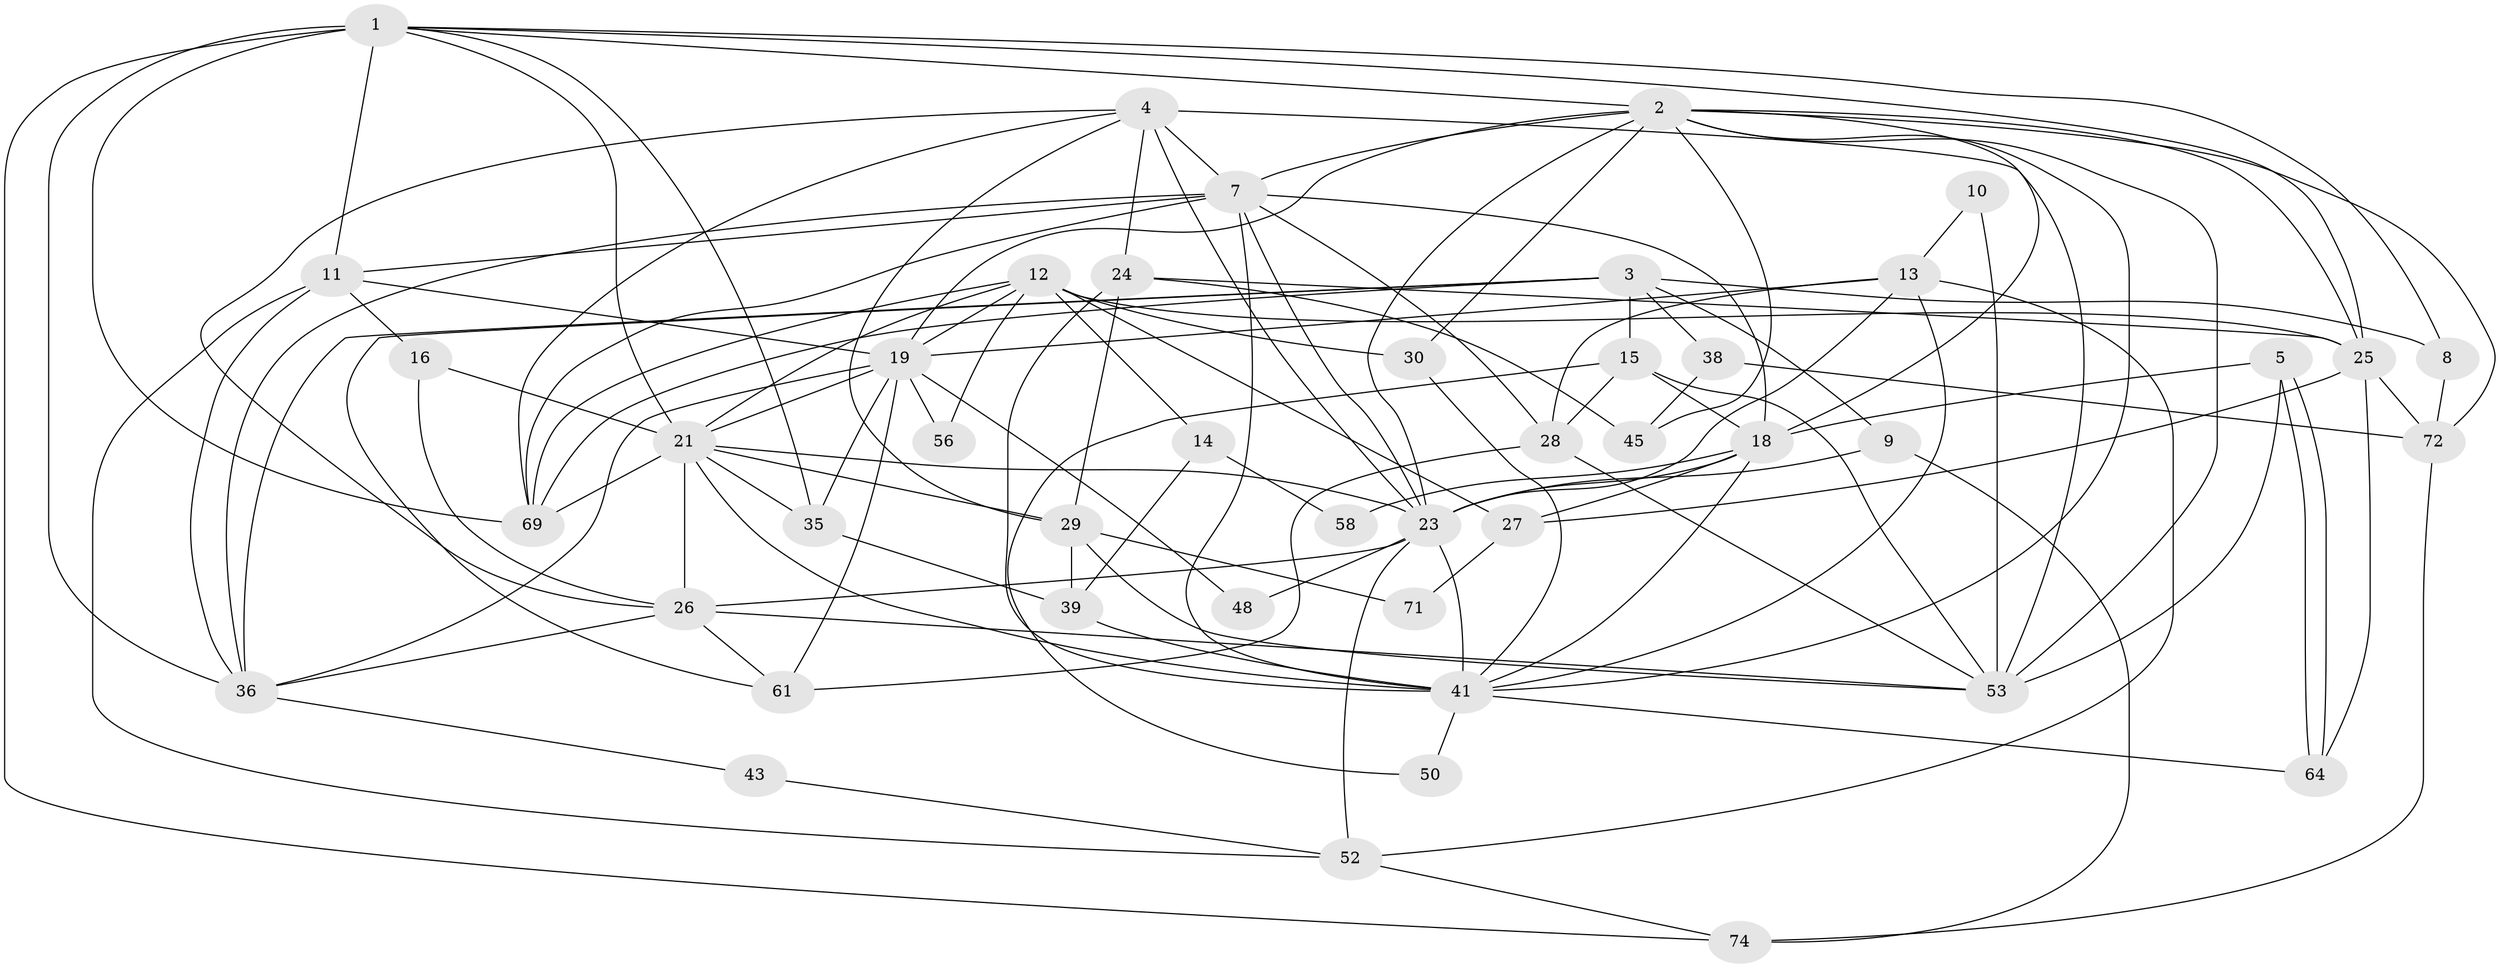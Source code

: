 // original degree distribution, {7: 0.03296703296703297, 4: 0.3516483516483517, 3: 0.25274725274725274, 6: 0.06593406593406594, 5: 0.17582417582417584, 10: 0.01098901098901099, 2: 0.10989010989010989}
// Generated by graph-tools (version 1.1) at 2025/15/03/09/25 04:15:00]
// undirected, 45 vertices, 121 edges
graph export_dot {
graph [start="1"]
  node [color=gray90,style=filled];
  1 [super="+51+65"];
  2 [super="+54+6"];
  3 [super="+59"];
  4 [super="+20+22"];
  5;
  7 [super="+49"];
  8;
  9;
  10;
  11 [super="+83"];
  12 [super="+17+86+79"];
  13;
  14;
  15;
  16;
  18 [super="+37+42"];
  19 [super="+31+34+82"];
  21 [super="+77"];
  23 [super="+76"];
  24 [super="+33"];
  25 [super="+63"];
  26 [super="+81"];
  27;
  28;
  29 [super="+78"];
  30;
  35;
  36 [super="+44+46"];
  38;
  39 [super="+88"];
  41 [super="+47+67+85"];
  43;
  45;
  48;
  50;
  52;
  53 [super="+55"];
  56;
  58;
  61;
  64;
  69 [super="+91"];
  71;
  72;
  74;
  1 -- 35;
  1 -- 8;
  1 -- 11;
  1 -- 36 [weight=2];
  1 -- 69;
  1 -- 74;
  1 -- 21;
  1 -- 25;
  1 -- 2;
  2 -- 45;
  2 -- 41;
  2 -- 18;
  2 -- 23 [weight=2];
  2 -- 25;
  2 -- 30;
  2 -- 53;
  2 -- 7;
  2 -- 72;
  2 -- 19;
  3 -- 61;
  3 -- 38;
  3 -- 69;
  3 -- 8;
  3 -- 9;
  3 -- 15;
  3 -- 36;
  4 -- 24;
  4 -- 23;
  4 -- 26;
  4 -- 29;
  4 -- 53 [weight=2];
  4 -- 69;
  4 -- 7;
  5 -- 64;
  5 -- 64;
  5 -- 53;
  5 -- 18;
  7 -- 28;
  7 -- 18 [weight=2];
  7 -- 11;
  7 -- 36;
  7 -- 23;
  7 -- 41;
  7 -- 69;
  8 -- 72;
  9 -- 74;
  9 -- 23;
  10 -- 53 [weight=2];
  10 -- 13;
  11 -- 16;
  11 -- 19;
  11 -- 52;
  11 -- 36;
  12 -- 69 [weight=2];
  12 -- 21;
  12 -- 25;
  12 -- 27;
  12 -- 30;
  12 -- 56;
  12 -- 19;
  12 -- 14;
  13 -- 52;
  13 -- 28;
  13 -- 41;
  13 -- 19;
  13 -- 23;
  14 -- 39;
  14 -- 58;
  15 -- 28;
  15 -- 50;
  15 -- 53;
  15 -- 18;
  16 -- 21;
  16 -- 26;
  18 -- 23;
  18 -- 27;
  18 -- 41;
  18 -- 58;
  19 -- 48 [weight=2];
  19 -- 35;
  19 -- 21;
  19 -- 56;
  19 -- 61;
  19 -- 36;
  21 -- 35;
  21 -- 23;
  21 -- 69;
  21 -- 29 [weight=2];
  21 -- 41 [weight=2];
  21 -- 26;
  23 -- 48;
  23 -- 52;
  23 -- 41;
  23 -- 26;
  24 -- 45;
  24 -- 25;
  24 -- 29;
  24 -- 41;
  25 -- 27;
  25 -- 64;
  25 -- 72;
  26 -- 36;
  26 -- 61;
  26 -- 53;
  27 -- 71;
  28 -- 61;
  28 -- 53;
  29 -- 39;
  29 -- 71;
  29 -- 53;
  30 -- 41;
  35 -- 39;
  36 -- 43;
  38 -- 72;
  38 -- 45;
  39 -- 41;
  41 -- 50;
  41 -- 64;
  43 -- 52;
  52 -- 74;
  72 -- 74;
}
